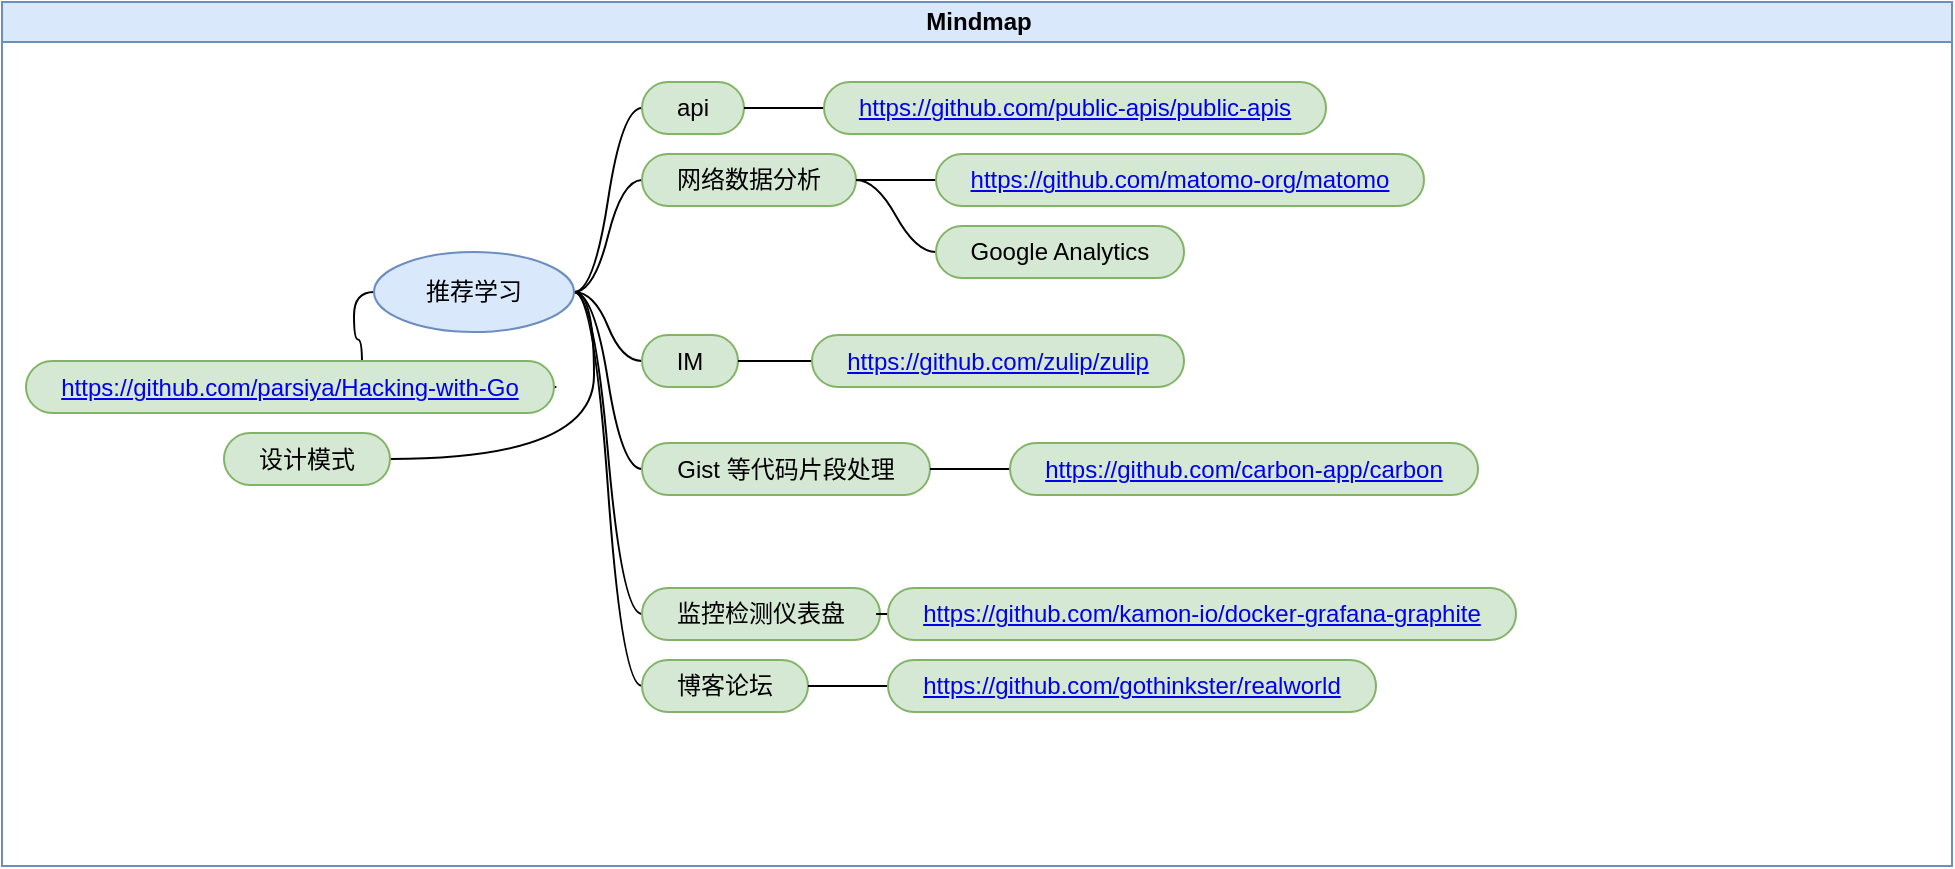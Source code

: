 <mxfile pages="1" version="11.2.8" type="github"><diagram id="Y4H8VBuLVpw54L_VqRyq" name="第 1 页"><mxGraphModel dx="1426" dy="794" grid="0" gridSize="10" guides="1" tooltips="1" connect="1" arrows="1" fold="1" page="1" pageScale="1" pageWidth="827" pageHeight="1169" math="0" shadow="0"><root><mxCell id="0"/><mxCell id="1" parent="0"/><mxCell id="xYIM_MNbO__H7Er0R7le-1" value="Mindmap" style="swimlane;html=1;startSize=20;horizontal=1;containerType=tree;fillColor=#dae8fc;strokeColor=#6c8ebf;" parent="1" vertex="1"><mxGeometry x="20" y="20" width="975" height="432" as="geometry"/></mxCell><mxCell id="xYIM_MNbO__H7Er0R7le-2" value="" style="edgeStyle=entityRelationEdgeStyle;startArrow=none;endArrow=none;segment=10;curved=1;" parent="xYIM_MNbO__H7Er0R7le-1" source="xYIM_MNbO__H7Er0R7le-6" target="xYIM_MNbO__H7Er0R7le-7" edge="1"><mxGeometry relative="1" as="geometry"/></mxCell><mxCell id="xYIM_MNbO__H7Er0R7le-7" value="api" style="whiteSpace=wrap;html=1;rounded=1;arcSize=50;align=center;verticalAlign=middle;container=1;recursiveResize=0;strokeWidth=1;autosize=1;spacing=4;treeFolding=1;treeMoving=1;fillColor=#d5e8d4;strokeColor=#82b366;perimeter=rectanglePerimeter;" parent="xYIM_MNbO__H7Er0R7le-1" vertex="1"><mxGeometry x="320" y="40" width="51" height="26" as="geometry"/></mxCell><mxCell id="AIQCybFedR-p6oACHsJ4-3" value="" style="edgeStyle=entityRelationEdgeStyle;startArrow=none;endArrow=none;segment=10;curved=1;" parent="xYIM_MNbO__H7Er0R7le-1" source="xYIM_MNbO__H7Er0R7le-7" target="AIQCybFedR-p6oACHsJ4-4" edge="1"><mxGeometry relative="1" as="geometry"><mxPoint x="317" y="205" as="sourcePoint"/></mxGeometry></mxCell><mxCell id="AIQCybFedR-p6oACHsJ4-4" value="&lt;a href=&quot;https://github.com/public-apis/public-apis&quot;&gt;https://github.com/public-apis/public-apis&lt;/a&gt;" style="whiteSpace=wrap;html=1;rounded=1;arcSize=50;align=center;verticalAlign=middle;container=1;recursiveResize=0;strokeWidth=1;autosize=1;spacing=4;treeFolding=1;treeMoving=1;fillColor=#d5e8d4;strokeColor=#82b366;perimeter=rectanglePerimeter;" parent="xYIM_MNbO__H7Er0R7le-1" vertex="1"><mxGeometry x="411" y="40" width="251" height="26" as="geometry"/></mxCell><mxCell id="AIQCybFedR-p6oACHsJ4-5" value="" style="edgeStyle=entityRelationEdgeStyle;startArrow=none;endArrow=none;segment=10;curved=1;" parent="xYIM_MNbO__H7Er0R7le-1" source="xYIM_MNbO__H7Er0R7le-6" target="AIQCybFedR-p6oACHsJ4-6" edge="1"><mxGeometry relative="1" as="geometry"><mxPoint x="317" y="205" as="sourcePoint"/></mxGeometry></mxCell><mxCell id="AIQCybFedR-p6oACHsJ4-6" value="网络数据分析" style="whiteSpace=wrap;html=1;rounded=1;arcSize=50;align=center;verticalAlign=middle;container=1;recursiveResize=0;strokeWidth=1;autosize=1;spacing=4;treeFolding=1;treeMoving=1;fillColor=#d5e8d4;strokeColor=#82b366;perimeter=rectanglePerimeter;" parent="xYIM_MNbO__H7Er0R7le-1" vertex="1"><mxGeometry x="320" y="76" width="107" height="26" as="geometry"/></mxCell><mxCell id="AIQCybFedR-p6oACHsJ4-9" value="" style="edgeStyle=entityRelationEdgeStyle;startArrow=none;endArrow=none;segment=10;curved=1;" parent="xYIM_MNbO__H7Er0R7le-1" source="AIQCybFedR-p6oACHsJ4-6" target="AIQCybFedR-p6oACHsJ4-10" edge="1"><mxGeometry relative="1" as="geometry"><mxPoint x="317" y="205" as="sourcePoint"/></mxGeometry></mxCell><mxCell id="AIQCybFedR-p6oACHsJ4-10" value="&lt;a href=&quot;https://github.com/matomo-org/matomo&quot;&gt;https://github.com/matomo-org/matomo&lt;/a&gt;" style="whiteSpace=wrap;html=1;rounded=1;arcSize=50;align=center;verticalAlign=middle;container=1;recursiveResize=0;strokeWidth=1;autosize=1;spacing=4;treeFolding=1;treeMoving=1;fillColor=#d5e8d4;strokeColor=#82b366;perimeter=rectanglePerimeter;" parent="xYIM_MNbO__H7Er0R7le-1" vertex="1" collapsed="1"><mxGeometry x="467" y="76" width="244" height="26" as="geometry"/></mxCell><mxCell id="AIQCybFedR-p6oACHsJ4-11" value="" style="edgeStyle=entityRelationEdgeStyle;startArrow=none;endArrow=none;segment=10;curved=1;" parent="xYIM_MNbO__H7Er0R7le-1" source="AIQCybFedR-p6oACHsJ4-6" target="AIQCybFedR-p6oACHsJ4-12" edge="1"><mxGeometry relative="1" as="geometry"><mxPoint x="317" y="205" as="sourcePoint"/></mxGeometry></mxCell><mxCell id="AIQCybFedR-p6oACHsJ4-12" value="Google Analytics" style="whiteSpace=wrap;html=1;rounded=1;arcSize=50;align=center;verticalAlign=middle;container=1;recursiveResize=0;strokeWidth=1;autosize=1;spacing=4;treeFolding=1;treeMoving=1;fillColor=#d5e8d4;strokeColor=#82b366;perimeter=rectanglePerimeter;" parent="xYIM_MNbO__H7Er0R7le-1" vertex="1"><mxGeometry x="467" y="112" width="124" height="26" as="geometry"/></mxCell><mxCell id="AIQCybFedR-p6oACHsJ4-15" value="" style="edgeStyle=entityRelationEdgeStyle;startArrow=none;endArrow=none;segment=10;curved=1;" parent="xYIM_MNbO__H7Er0R7le-1" source="xYIM_MNbO__H7Er0R7le-6" target="AIQCybFedR-p6oACHsJ4-16" edge="1"><mxGeometry relative="1" as="geometry"><mxPoint x="317" y="205" as="sourcePoint"/></mxGeometry></mxCell><mxCell id="AIQCybFedR-p6oACHsJ4-16" value="IM" style="whiteSpace=wrap;html=1;rounded=1;arcSize=50;align=center;verticalAlign=middle;container=1;recursiveResize=0;strokeWidth=1;autosize=1;spacing=4;treeFolding=1;treeMoving=1;fillColor=#d5e8d4;strokeColor=#82b366;perimeter=rectanglePerimeter;" parent="xYIM_MNbO__H7Er0R7le-1" vertex="1"><mxGeometry x="320" y="166.5" width="48" height="26" as="geometry"/></mxCell><mxCell id="AIQCybFedR-p6oACHsJ4-17" value="" style="edgeStyle=entityRelationEdgeStyle;startArrow=none;endArrow=none;segment=10;curved=1;" parent="xYIM_MNbO__H7Er0R7le-1" source="AIQCybFedR-p6oACHsJ4-16" target="AIQCybFedR-p6oACHsJ4-18" edge="1"><mxGeometry relative="1" as="geometry"><mxPoint x="314" y="259.5" as="sourcePoint"/></mxGeometry></mxCell><mxCell id="AIQCybFedR-p6oACHsJ4-18" value="&lt;a href=&quot;https://github.com/zulip/zulip&quot;&gt;https://github.com/zulip/zulip&lt;/a&gt;" style="whiteSpace=wrap;html=1;rounded=1;arcSize=50;align=center;verticalAlign=middle;container=1;recursiveResize=0;strokeWidth=1;autosize=1;spacing=4;treeFolding=1;treeMoving=1;fillColor=#d5e8d4;strokeColor=#82b366;perimeter=rectanglePerimeter;" parent="xYIM_MNbO__H7Er0R7le-1" vertex="1"><mxGeometry x="405" y="166.5" width="186" height="26" as="geometry"/></mxCell><mxCell id="AIQCybFedR-p6oACHsJ4-19" value="" style="edgeStyle=entityRelationEdgeStyle;startArrow=none;endArrow=none;segment=10;curved=1;" parent="xYIM_MNbO__H7Er0R7le-1" source="xYIM_MNbO__H7Er0R7le-6" target="AIQCybFedR-p6oACHsJ4-20" edge="1"><mxGeometry relative="1" as="geometry"><mxPoint x="317" y="205" as="sourcePoint"/></mxGeometry></mxCell><mxCell id="AIQCybFedR-p6oACHsJ4-20" value="Gist 等代码片段处理" style="whiteSpace=wrap;html=1;rounded=1;arcSize=50;align=center;verticalAlign=middle;container=1;recursiveResize=0;strokeWidth=1;autosize=1;spacing=4;treeFolding=1;treeMoving=1;fillColor=#d5e8d4;strokeColor=#82b366;perimeter=rectanglePerimeter;" parent="xYIM_MNbO__H7Er0R7le-1" vertex="1"><mxGeometry x="320" y="220.5" width="144" height="26" as="geometry"/></mxCell><mxCell id="AIQCybFedR-p6oACHsJ4-21" value="" style="edgeStyle=entityRelationEdgeStyle;startArrow=none;endArrow=none;segment=10;curved=1;" parent="xYIM_MNbO__H7Er0R7le-1" source="AIQCybFedR-p6oACHsJ4-20" target="AIQCybFedR-p6oACHsJ4-22" edge="1"><mxGeometry relative="1" as="geometry"><mxPoint x="317" y="277.5" as="sourcePoint"/></mxGeometry></mxCell><mxCell id="AIQCybFedR-p6oACHsJ4-22" value="&lt;a href=&quot;https://github.com/carbon-app/carbon&quot;&gt;https://github.com/carbon-app/carbon&lt;/a&gt;" style="whiteSpace=wrap;html=1;rounded=1;arcSize=50;align=center;verticalAlign=middle;container=1;recursiveResize=0;strokeWidth=1;autosize=1;spacing=4;treeFolding=1;treeMoving=1;fillColor=#d5e8d4;strokeColor=#82b366;perimeter=rectanglePerimeter;" parent="xYIM_MNbO__H7Er0R7le-1" vertex="1"><mxGeometry x="504" y="220.5" width="234" height="26" as="geometry"/></mxCell><mxCell id="AIQCybFedR-p6oACHsJ4-23" value="" style="edgeStyle=entityRelationEdgeStyle;startArrow=none;endArrow=none;segment=10;curved=1;" parent="xYIM_MNbO__H7Er0R7le-1" source="xYIM_MNbO__H7Er0R7le-6" target="AIQCybFedR-p6oACHsJ4-24" edge="1"><mxGeometry relative="1" as="geometry"><mxPoint x="317" y="205" as="sourcePoint"/></mxGeometry></mxCell><mxCell id="AIQCybFedR-p6oACHsJ4-24" value="监控检测仪表盘" style="whiteSpace=wrap;html=1;rounded=1;arcSize=50;align=center;verticalAlign=middle;container=1;recursiveResize=0;strokeWidth=1;autosize=1;spacing=4;treeFolding=1;treeMoving=1;fillColor=#d5e8d4;strokeColor=#82b366;perimeter=rectanglePerimeter;" parent="xYIM_MNbO__H7Er0R7le-1" vertex="1"><mxGeometry x="320" y="293" width="119" height="26" as="geometry"/></mxCell><mxCell id="AIQCybFedR-p6oACHsJ4-25" value="" style="edgeStyle=entityRelationEdgeStyle;startArrow=none;endArrow=none;segment=10;curved=1;" parent="xYIM_MNbO__H7Er0R7le-1" source="AIQCybFedR-p6oACHsJ4-24" target="AIQCybFedR-p6oACHsJ4-26" edge="1"><mxGeometry relative="1" as="geometry"><mxPoint x="317" y="314" as="sourcePoint"/></mxGeometry></mxCell><mxCell id="AIQCybFedR-p6oACHsJ4-26" value="&lt;a href=&quot;https://github.com/kamon-io/docker-grafana-graphite&quot;&gt;https://github.com/kamon-io/docker-grafana-graphite&lt;/a&gt;" style="whiteSpace=wrap;html=1;rounded=1;arcSize=50;align=center;verticalAlign=middle;container=1;recursiveResize=0;strokeWidth=1;autosize=1;spacing=4;treeFolding=1;treeMoving=1;fillColor=#d5e8d4;strokeColor=#82b366;perimeter=rectanglePerimeter;" parent="xYIM_MNbO__H7Er0R7le-1" vertex="1"><mxGeometry x="443" y="293" width="314" height="26" as="geometry"/></mxCell><mxCell id="AIQCybFedR-p6oACHsJ4-27" value="" style="edgeStyle=entityRelationEdgeStyle;startArrow=none;endArrow=none;segment=10;curved=1;" parent="xYIM_MNbO__H7Er0R7le-1" source="xYIM_MNbO__H7Er0R7le-6" target="AIQCybFedR-p6oACHsJ4-28" edge="1"><mxGeometry relative="1" as="geometry"><mxPoint x="317" y="205" as="sourcePoint"/></mxGeometry></mxCell><mxCell id="AIQCybFedR-p6oACHsJ4-28" value="博客论坛" style="whiteSpace=wrap;html=1;rounded=1;arcSize=50;align=center;verticalAlign=middle;container=1;recursiveResize=0;strokeWidth=1;autosize=1;spacing=4;treeFolding=1;treeMoving=1;fillColor=#d5e8d4;strokeColor=#82b366;perimeter=rectanglePerimeter;" parent="xYIM_MNbO__H7Er0R7le-1" vertex="1" collapsed="1"><mxGeometry x="320" y="329" width="83" height="26" as="geometry"/></mxCell><mxCell id="AIQCybFedR-p6oACHsJ4-29" value="" style="edgeStyle=entityRelationEdgeStyle;startArrow=none;endArrow=none;segment=10;curved=1;" parent="xYIM_MNbO__H7Er0R7le-1" source="AIQCybFedR-p6oACHsJ4-28" target="AIQCybFedR-p6oACHsJ4-30" edge="1"><mxGeometry relative="1" as="geometry"><mxPoint x="317" y="205" as="sourcePoint"/></mxGeometry></mxCell><mxCell id="AIQCybFedR-p6oACHsJ4-30" value="&lt;a href=&quot;https://github.com/gothinkster/realworld&quot;&gt;https://github.com/gothinkster/realworld&lt;/a&gt;" style="whiteSpace=wrap;html=1;rounded=1;arcSize=50;align=center;verticalAlign=middle;container=1;recursiveResize=0;strokeWidth=1;autosize=1;spacing=4;treeFolding=1;treeMoving=1;fillColor=#d5e8d4;strokeColor=#82b366;perimeter=rectanglePerimeter;" parent="xYIM_MNbO__H7Er0R7le-1" vertex="1" collapsed="1"><mxGeometry x="443" y="329" width="244" height="26" as="geometry"/></mxCell><mxCell id="AIQCybFedR-p6oACHsJ4-31" value="" style="edgeStyle=entityRelationEdgeStyle;startArrow=none;endArrow=none;segment=10;curved=1;" parent="xYIM_MNbO__H7Er0R7le-1" source="xYIM_MNbO__H7Er0R7le-6" target="AIQCybFedR-p6oACHsJ4-32" edge="1"><mxGeometry relative="1" as="geometry"><mxPoint x="317" y="205" as="sourcePoint"/></mxGeometry></mxCell><mxCell id="AIQCybFedR-p6oACHsJ4-32" value="安全" style="whiteSpace=wrap;html=1;rounded=1;arcSize=50;align=center;verticalAlign=middle;container=1;recursiveResize=0;strokeWidth=1;autosize=1;spacing=4;treeFolding=1;treeMoving=1;fillColor=#d5e8d4;strokeColor=#82b366;perimeter=rectanglePerimeter;" parent="xYIM_MNbO__H7Er0R7le-1" vertex="1"><mxGeometry x="111" y="179.5" width="59" height="26" as="geometry"/></mxCell><mxCell id="AIQCybFedR-p6oACHsJ4-35" value="" style="edgeStyle=entityRelationEdgeStyle;startArrow=none;endArrow=none;segment=10;curved=1;" parent="xYIM_MNbO__H7Er0R7le-1" source="xYIM_MNbO__H7Er0R7le-6" target="AIQCybFedR-p6oACHsJ4-36" edge="1"><mxGeometry relative="1" as="geometry"><mxPoint x="217" y="205" as="sourcePoint"/></mxGeometry></mxCell><mxCell id="AIQCybFedR-p6oACHsJ4-36" value="设计模式" style="whiteSpace=wrap;html=1;rounded=1;arcSize=50;align=center;verticalAlign=middle;container=1;recursiveResize=0;strokeWidth=1;autosize=1;spacing=4;treeFolding=1;treeMoving=1;fillColor=#d5e8d4;strokeColor=#82b366;perimeter=rectanglePerimeter;" parent="xYIM_MNbO__H7Er0R7le-1" vertex="1"><mxGeometry x="111" y="215.5" width="83" height="26" as="geometry"/></mxCell><mxCell id="AIQCybFedR-p6oACHsJ4-37" value="" style="edgeStyle=entityRelationEdgeStyle;startArrow=none;endArrow=none;segment=10;curved=1;" parent="xYIM_MNbO__H7Er0R7le-1" source="AIQCybFedR-p6oACHsJ4-32" target="AIQCybFedR-p6oACHsJ4-38" edge="1"><mxGeometry relative="1" as="geometry"><mxPoint x="217" y="205" as="sourcePoint"/></mxGeometry></mxCell><mxCell id="AIQCybFedR-p6oACHsJ4-38" value="&lt;a href=&quot;https://github.com/parsiya/Hacking-with-Go&quot;&gt;https://github.com/parsiya/Hacking-with-Go&lt;/a&gt;" style="whiteSpace=wrap;html=1;rounded=1;arcSize=50;align=center;verticalAlign=middle;container=1;recursiveResize=0;strokeWidth=1;autosize=1;spacing=4;treeFolding=1;treeMoving=1;fillColor=#d5e8d4;strokeColor=#82b366;perimeter=rectanglePerimeter;" parent="xYIM_MNbO__H7Er0R7le-1" vertex="1"><mxGeometry x="12" y="179.5" width="264" height="26" as="geometry"/></mxCell><mxCell id="xYIM_MNbO__H7Er0R7le-6" value="推荐学习" style="ellipse;whiteSpace=wrap;html=1;align=center;container=1;recursiveResize=0;treeFolding=1;treeMoving=1;fillColor=#dae8fc;strokeColor=#6c8ebf;" parent="xYIM_MNbO__H7Er0R7le-1" vertex="1"><mxGeometry x="186" y="125" width="100" height="40" as="geometry"/></mxCell></root></mxGraphModel></diagram></mxfile>
